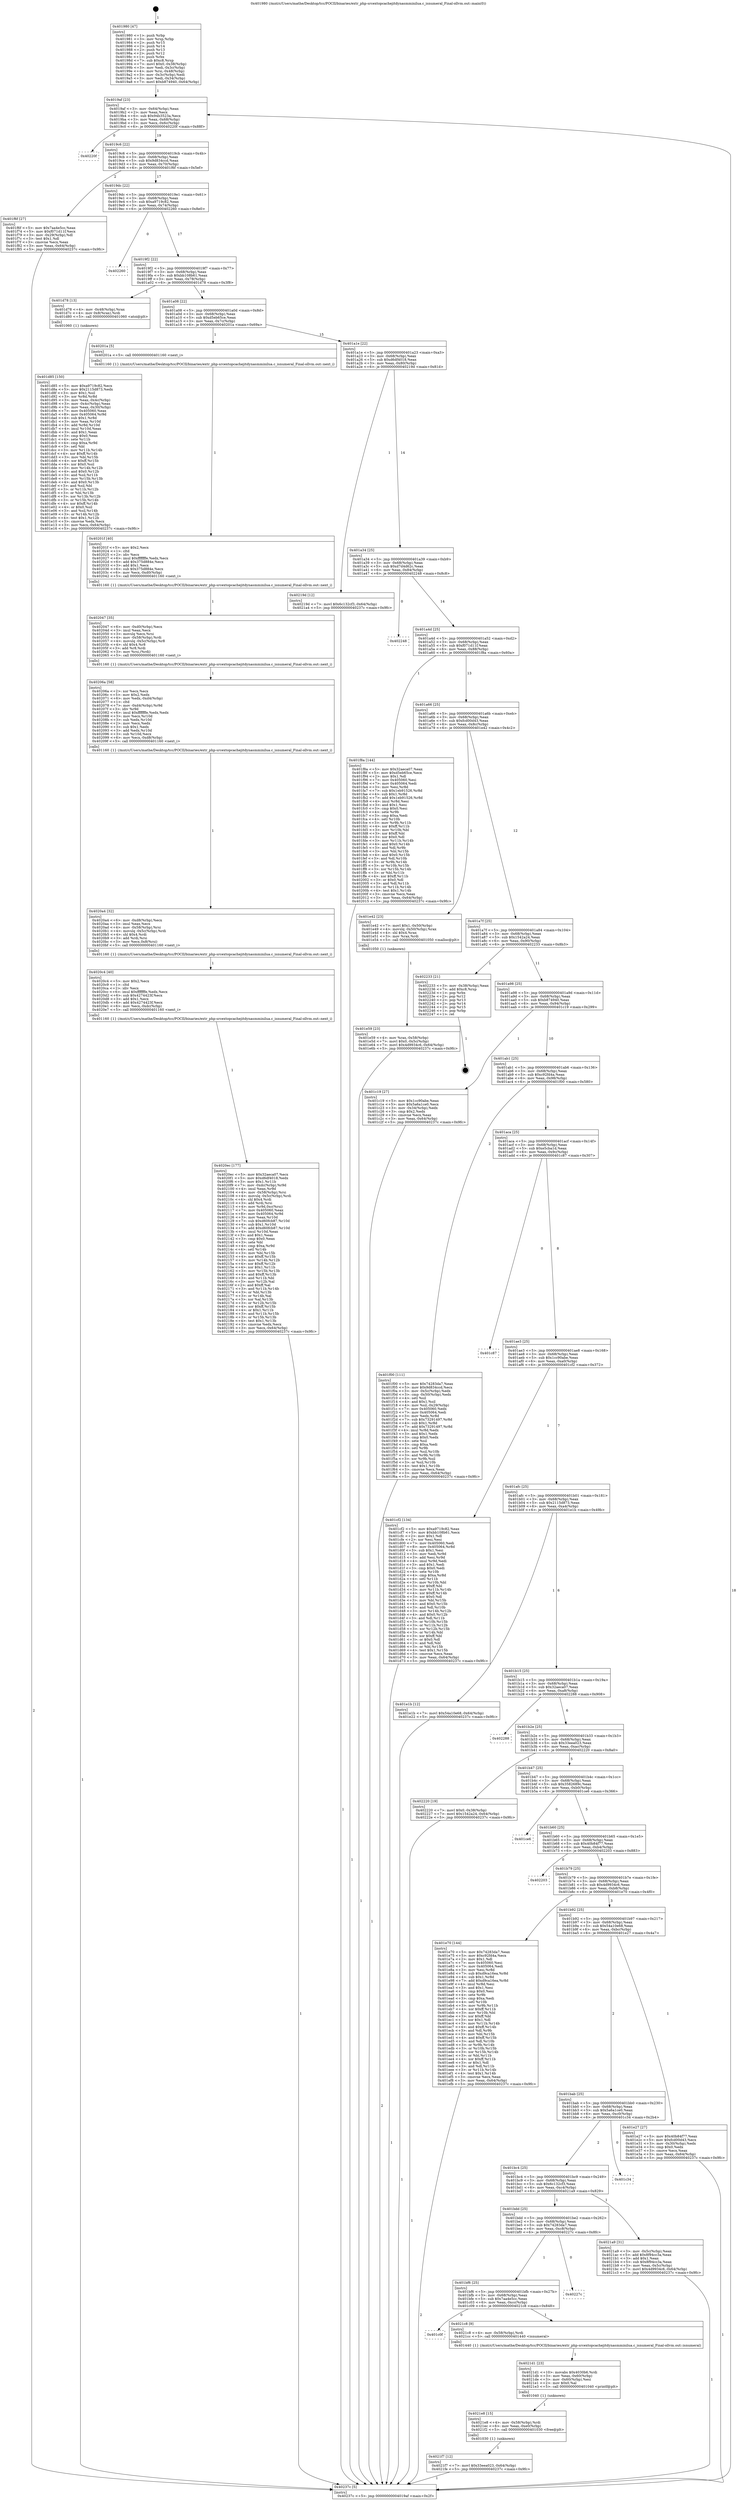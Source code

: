 digraph "0x401980" {
  label = "0x401980 (/mnt/c/Users/mathe/Desktop/tcc/POCII/binaries/extr_php-srcextopcachejitdynasmminilua.c_isnumeral_Final-ollvm.out::main(0))"
  labelloc = "t"
  node[shape=record]

  Entry [label="",width=0.3,height=0.3,shape=circle,fillcolor=black,style=filled]
  "0x4019af" [label="{
     0x4019af [23]\l
     | [instrs]\l
     &nbsp;&nbsp;0x4019af \<+3\>: mov -0x64(%rbp),%eax\l
     &nbsp;&nbsp;0x4019b2 \<+2\>: mov %eax,%ecx\l
     &nbsp;&nbsp;0x4019b4 \<+6\>: sub $0x94b3523a,%ecx\l
     &nbsp;&nbsp;0x4019ba \<+3\>: mov %eax,-0x68(%rbp)\l
     &nbsp;&nbsp;0x4019bd \<+3\>: mov %ecx,-0x6c(%rbp)\l
     &nbsp;&nbsp;0x4019c0 \<+6\>: je 000000000040220f \<main+0x88f\>\l
  }"]
  "0x40220f" [label="{
     0x40220f\l
  }", style=dashed]
  "0x4019c6" [label="{
     0x4019c6 [22]\l
     | [instrs]\l
     &nbsp;&nbsp;0x4019c6 \<+5\>: jmp 00000000004019cb \<main+0x4b\>\l
     &nbsp;&nbsp;0x4019cb \<+3\>: mov -0x68(%rbp),%eax\l
     &nbsp;&nbsp;0x4019ce \<+5\>: sub $0x9d834ccd,%eax\l
     &nbsp;&nbsp;0x4019d3 \<+3\>: mov %eax,-0x70(%rbp)\l
     &nbsp;&nbsp;0x4019d6 \<+6\>: je 0000000000401f6f \<main+0x5ef\>\l
  }"]
  Exit [label="",width=0.3,height=0.3,shape=circle,fillcolor=black,style=filled,peripheries=2]
  "0x401f6f" [label="{
     0x401f6f [27]\l
     | [instrs]\l
     &nbsp;&nbsp;0x401f6f \<+5\>: mov $0x7aa4e5cc,%eax\l
     &nbsp;&nbsp;0x401f74 \<+5\>: mov $0xf071d11f,%ecx\l
     &nbsp;&nbsp;0x401f79 \<+3\>: mov -0x29(%rbp),%dl\l
     &nbsp;&nbsp;0x401f7c \<+3\>: test $0x1,%dl\l
     &nbsp;&nbsp;0x401f7f \<+3\>: cmovne %ecx,%eax\l
     &nbsp;&nbsp;0x401f82 \<+3\>: mov %eax,-0x64(%rbp)\l
     &nbsp;&nbsp;0x401f85 \<+5\>: jmp 000000000040237c \<main+0x9fc\>\l
  }"]
  "0x4019dc" [label="{
     0x4019dc [22]\l
     | [instrs]\l
     &nbsp;&nbsp;0x4019dc \<+5\>: jmp 00000000004019e1 \<main+0x61\>\l
     &nbsp;&nbsp;0x4019e1 \<+3\>: mov -0x68(%rbp),%eax\l
     &nbsp;&nbsp;0x4019e4 \<+5\>: sub $0xa9719c82,%eax\l
     &nbsp;&nbsp;0x4019e9 \<+3\>: mov %eax,-0x74(%rbp)\l
     &nbsp;&nbsp;0x4019ec \<+6\>: je 0000000000402260 \<main+0x8e0\>\l
  }"]
  "0x4021f7" [label="{
     0x4021f7 [12]\l
     | [instrs]\l
     &nbsp;&nbsp;0x4021f7 \<+7\>: movl $0x33eea023,-0x64(%rbp)\l
     &nbsp;&nbsp;0x4021fe \<+5\>: jmp 000000000040237c \<main+0x9fc\>\l
  }"]
  "0x402260" [label="{
     0x402260\l
  }", style=dashed]
  "0x4019f2" [label="{
     0x4019f2 [22]\l
     | [instrs]\l
     &nbsp;&nbsp;0x4019f2 \<+5\>: jmp 00000000004019f7 \<main+0x77\>\l
     &nbsp;&nbsp;0x4019f7 \<+3\>: mov -0x68(%rbp),%eax\l
     &nbsp;&nbsp;0x4019fa \<+5\>: sub $0xbb108b61,%eax\l
     &nbsp;&nbsp;0x4019ff \<+3\>: mov %eax,-0x78(%rbp)\l
     &nbsp;&nbsp;0x401a02 \<+6\>: je 0000000000401d78 \<main+0x3f8\>\l
  }"]
  "0x4021e8" [label="{
     0x4021e8 [15]\l
     | [instrs]\l
     &nbsp;&nbsp;0x4021e8 \<+4\>: mov -0x58(%rbp),%rdi\l
     &nbsp;&nbsp;0x4021ec \<+6\>: mov %eax,-0xe0(%rbp)\l
     &nbsp;&nbsp;0x4021f2 \<+5\>: call 0000000000401030 \<free@plt\>\l
     | [calls]\l
     &nbsp;&nbsp;0x401030 \{1\} (unknown)\l
  }"]
  "0x401d78" [label="{
     0x401d78 [13]\l
     | [instrs]\l
     &nbsp;&nbsp;0x401d78 \<+4\>: mov -0x48(%rbp),%rax\l
     &nbsp;&nbsp;0x401d7c \<+4\>: mov 0x8(%rax),%rdi\l
     &nbsp;&nbsp;0x401d80 \<+5\>: call 0000000000401060 \<atoi@plt\>\l
     | [calls]\l
     &nbsp;&nbsp;0x401060 \{1\} (unknown)\l
  }"]
  "0x401a08" [label="{
     0x401a08 [22]\l
     | [instrs]\l
     &nbsp;&nbsp;0x401a08 \<+5\>: jmp 0000000000401a0d \<main+0x8d\>\l
     &nbsp;&nbsp;0x401a0d \<+3\>: mov -0x68(%rbp),%eax\l
     &nbsp;&nbsp;0x401a10 \<+5\>: sub $0xd5eb65ce,%eax\l
     &nbsp;&nbsp;0x401a15 \<+3\>: mov %eax,-0x7c(%rbp)\l
     &nbsp;&nbsp;0x401a18 \<+6\>: je 000000000040201a \<main+0x69a\>\l
  }"]
  "0x4021d1" [label="{
     0x4021d1 [23]\l
     | [instrs]\l
     &nbsp;&nbsp;0x4021d1 \<+10\>: movabs $0x4030b6,%rdi\l
     &nbsp;&nbsp;0x4021db \<+3\>: mov %eax,-0x60(%rbp)\l
     &nbsp;&nbsp;0x4021de \<+3\>: mov -0x60(%rbp),%esi\l
     &nbsp;&nbsp;0x4021e1 \<+2\>: mov $0x0,%al\l
     &nbsp;&nbsp;0x4021e3 \<+5\>: call 0000000000401040 \<printf@plt\>\l
     | [calls]\l
     &nbsp;&nbsp;0x401040 \{1\} (unknown)\l
  }"]
  "0x40201a" [label="{
     0x40201a [5]\l
     | [instrs]\l
     &nbsp;&nbsp;0x40201a \<+5\>: call 0000000000401160 \<next_i\>\l
     | [calls]\l
     &nbsp;&nbsp;0x401160 \{1\} (/mnt/c/Users/mathe/Desktop/tcc/POCII/binaries/extr_php-srcextopcachejitdynasmminilua.c_isnumeral_Final-ollvm.out::next_i)\l
  }"]
  "0x401a1e" [label="{
     0x401a1e [22]\l
     | [instrs]\l
     &nbsp;&nbsp;0x401a1e \<+5\>: jmp 0000000000401a23 \<main+0xa3\>\l
     &nbsp;&nbsp;0x401a23 \<+3\>: mov -0x68(%rbp),%eax\l
     &nbsp;&nbsp;0x401a26 \<+5\>: sub $0xd6df4018,%eax\l
     &nbsp;&nbsp;0x401a2b \<+3\>: mov %eax,-0x80(%rbp)\l
     &nbsp;&nbsp;0x401a2e \<+6\>: je 000000000040219d \<main+0x81d\>\l
  }"]
  "0x401c0f" [label="{
     0x401c0f\l
  }", style=dashed]
  "0x40219d" [label="{
     0x40219d [12]\l
     | [instrs]\l
     &nbsp;&nbsp;0x40219d \<+7\>: movl $0x6c132cf3,-0x64(%rbp)\l
     &nbsp;&nbsp;0x4021a4 \<+5\>: jmp 000000000040237c \<main+0x9fc\>\l
  }"]
  "0x401a34" [label="{
     0x401a34 [25]\l
     | [instrs]\l
     &nbsp;&nbsp;0x401a34 \<+5\>: jmp 0000000000401a39 \<main+0xb9\>\l
     &nbsp;&nbsp;0x401a39 \<+3\>: mov -0x68(%rbp),%eax\l
     &nbsp;&nbsp;0x401a3c \<+5\>: sub $0xd7d4d62c,%eax\l
     &nbsp;&nbsp;0x401a41 \<+6\>: mov %eax,-0x84(%rbp)\l
     &nbsp;&nbsp;0x401a47 \<+6\>: je 0000000000402248 \<main+0x8c8\>\l
  }"]
  "0x4021c8" [label="{
     0x4021c8 [9]\l
     | [instrs]\l
     &nbsp;&nbsp;0x4021c8 \<+4\>: mov -0x58(%rbp),%rdi\l
     &nbsp;&nbsp;0x4021cc \<+5\>: call 0000000000401440 \<isnumeral\>\l
     | [calls]\l
     &nbsp;&nbsp;0x401440 \{1\} (/mnt/c/Users/mathe/Desktop/tcc/POCII/binaries/extr_php-srcextopcachejitdynasmminilua.c_isnumeral_Final-ollvm.out::isnumeral)\l
  }"]
  "0x402248" [label="{
     0x402248\l
  }", style=dashed]
  "0x401a4d" [label="{
     0x401a4d [25]\l
     | [instrs]\l
     &nbsp;&nbsp;0x401a4d \<+5\>: jmp 0000000000401a52 \<main+0xd2\>\l
     &nbsp;&nbsp;0x401a52 \<+3\>: mov -0x68(%rbp),%eax\l
     &nbsp;&nbsp;0x401a55 \<+5\>: sub $0xf071d11f,%eax\l
     &nbsp;&nbsp;0x401a5a \<+6\>: mov %eax,-0x88(%rbp)\l
     &nbsp;&nbsp;0x401a60 \<+6\>: je 0000000000401f8a \<main+0x60a\>\l
  }"]
  "0x401bf6" [label="{
     0x401bf6 [25]\l
     | [instrs]\l
     &nbsp;&nbsp;0x401bf6 \<+5\>: jmp 0000000000401bfb \<main+0x27b\>\l
     &nbsp;&nbsp;0x401bfb \<+3\>: mov -0x68(%rbp),%eax\l
     &nbsp;&nbsp;0x401bfe \<+5\>: sub $0x7aa4e5cc,%eax\l
     &nbsp;&nbsp;0x401c03 \<+6\>: mov %eax,-0xcc(%rbp)\l
     &nbsp;&nbsp;0x401c09 \<+6\>: je 00000000004021c8 \<main+0x848\>\l
  }"]
  "0x401f8a" [label="{
     0x401f8a [144]\l
     | [instrs]\l
     &nbsp;&nbsp;0x401f8a \<+5\>: mov $0x32aeca07,%eax\l
     &nbsp;&nbsp;0x401f8f \<+5\>: mov $0xd5eb65ce,%ecx\l
     &nbsp;&nbsp;0x401f94 \<+2\>: mov $0x1,%dl\l
     &nbsp;&nbsp;0x401f96 \<+7\>: mov 0x405060,%esi\l
     &nbsp;&nbsp;0x401f9d \<+7\>: mov 0x405064,%edi\l
     &nbsp;&nbsp;0x401fa4 \<+3\>: mov %esi,%r8d\l
     &nbsp;&nbsp;0x401fa7 \<+7\>: sub $0x1eb91526,%r8d\l
     &nbsp;&nbsp;0x401fae \<+4\>: sub $0x1,%r8d\l
     &nbsp;&nbsp;0x401fb2 \<+7\>: add $0x1eb91526,%r8d\l
     &nbsp;&nbsp;0x401fb9 \<+4\>: imul %r8d,%esi\l
     &nbsp;&nbsp;0x401fbd \<+3\>: and $0x1,%esi\l
     &nbsp;&nbsp;0x401fc0 \<+3\>: cmp $0x0,%esi\l
     &nbsp;&nbsp;0x401fc3 \<+4\>: sete %r9b\l
     &nbsp;&nbsp;0x401fc7 \<+3\>: cmp $0xa,%edi\l
     &nbsp;&nbsp;0x401fca \<+4\>: setl %r10b\l
     &nbsp;&nbsp;0x401fce \<+3\>: mov %r9b,%r11b\l
     &nbsp;&nbsp;0x401fd1 \<+4\>: xor $0xff,%r11b\l
     &nbsp;&nbsp;0x401fd5 \<+3\>: mov %r10b,%bl\l
     &nbsp;&nbsp;0x401fd8 \<+3\>: xor $0xff,%bl\l
     &nbsp;&nbsp;0x401fdb \<+3\>: xor $0x0,%dl\l
     &nbsp;&nbsp;0x401fde \<+3\>: mov %r11b,%r14b\l
     &nbsp;&nbsp;0x401fe1 \<+4\>: and $0x0,%r14b\l
     &nbsp;&nbsp;0x401fe5 \<+3\>: and %dl,%r9b\l
     &nbsp;&nbsp;0x401fe8 \<+3\>: mov %bl,%r15b\l
     &nbsp;&nbsp;0x401feb \<+4\>: and $0x0,%r15b\l
     &nbsp;&nbsp;0x401fef \<+3\>: and %dl,%r10b\l
     &nbsp;&nbsp;0x401ff2 \<+3\>: or %r9b,%r14b\l
     &nbsp;&nbsp;0x401ff5 \<+3\>: or %r10b,%r15b\l
     &nbsp;&nbsp;0x401ff8 \<+3\>: xor %r15b,%r14b\l
     &nbsp;&nbsp;0x401ffb \<+3\>: or %bl,%r11b\l
     &nbsp;&nbsp;0x401ffe \<+4\>: xor $0xff,%r11b\l
     &nbsp;&nbsp;0x402002 \<+3\>: or $0x0,%dl\l
     &nbsp;&nbsp;0x402005 \<+3\>: and %dl,%r11b\l
     &nbsp;&nbsp;0x402008 \<+3\>: or %r11b,%r14b\l
     &nbsp;&nbsp;0x40200b \<+4\>: test $0x1,%r14b\l
     &nbsp;&nbsp;0x40200f \<+3\>: cmovne %ecx,%eax\l
     &nbsp;&nbsp;0x402012 \<+3\>: mov %eax,-0x64(%rbp)\l
     &nbsp;&nbsp;0x402015 \<+5\>: jmp 000000000040237c \<main+0x9fc\>\l
  }"]
  "0x401a66" [label="{
     0x401a66 [25]\l
     | [instrs]\l
     &nbsp;&nbsp;0x401a66 \<+5\>: jmp 0000000000401a6b \<main+0xeb\>\l
     &nbsp;&nbsp;0x401a6b \<+3\>: mov -0x68(%rbp),%eax\l
     &nbsp;&nbsp;0x401a6e \<+5\>: sub $0xfcd00d43,%eax\l
     &nbsp;&nbsp;0x401a73 \<+6\>: mov %eax,-0x8c(%rbp)\l
     &nbsp;&nbsp;0x401a79 \<+6\>: je 0000000000401e42 \<main+0x4c2\>\l
  }"]
  "0x40227c" [label="{
     0x40227c\l
  }", style=dashed]
  "0x401e42" [label="{
     0x401e42 [23]\l
     | [instrs]\l
     &nbsp;&nbsp;0x401e42 \<+7\>: movl $0x1,-0x50(%rbp)\l
     &nbsp;&nbsp;0x401e49 \<+4\>: movslq -0x50(%rbp),%rax\l
     &nbsp;&nbsp;0x401e4d \<+4\>: shl $0x4,%rax\l
     &nbsp;&nbsp;0x401e51 \<+3\>: mov %rax,%rdi\l
     &nbsp;&nbsp;0x401e54 \<+5\>: call 0000000000401050 \<malloc@plt\>\l
     | [calls]\l
     &nbsp;&nbsp;0x401050 \{1\} (unknown)\l
  }"]
  "0x401a7f" [label="{
     0x401a7f [25]\l
     | [instrs]\l
     &nbsp;&nbsp;0x401a7f \<+5\>: jmp 0000000000401a84 \<main+0x104\>\l
     &nbsp;&nbsp;0x401a84 \<+3\>: mov -0x68(%rbp),%eax\l
     &nbsp;&nbsp;0x401a87 \<+5\>: sub $0x1542a24,%eax\l
     &nbsp;&nbsp;0x401a8c \<+6\>: mov %eax,-0x90(%rbp)\l
     &nbsp;&nbsp;0x401a92 \<+6\>: je 0000000000402233 \<main+0x8b3\>\l
  }"]
  "0x401bdd" [label="{
     0x401bdd [25]\l
     | [instrs]\l
     &nbsp;&nbsp;0x401bdd \<+5\>: jmp 0000000000401be2 \<main+0x262\>\l
     &nbsp;&nbsp;0x401be2 \<+3\>: mov -0x68(%rbp),%eax\l
     &nbsp;&nbsp;0x401be5 \<+5\>: sub $0x74283da7,%eax\l
     &nbsp;&nbsp;0x401bea \<+6\>: mov %eax,-0xc8(%rbp)\l
     &nbsp;&nbsp;0x401bf0 \<+6\>: je 000000000040227c \<main+0x8fc\>\l
  }"]
  "0x402233" [label="{
     0x402233 [21]\l
     | [instrs]\l
     &nbsp;&nbsp;0x402233 \<+3\>: mov -0x38(%rbp),%eax\l
     &nbsp;&nbsp;0x402236 \<+7\>: add $0xc8,%rsp\l
     &nbsp;&nbsp;0x40223d \<+1\>: pop %rbx\l
     &nbsp;&nbsp;0x40223e \<+2\>: pop %r12\l
     &nbsp;&nbsp;0x402240 \<+2\>: pop %r13\l
     &nbsp;&nbsp;0x402242 \<+2\>: pop %r14\l
     &nbsp;&nbsp;0x402244 \<+2\>: pop %r15\l
     &nbsp;&nbsp;0x402246 \<+1\>: pop %rbp\l
     &nbsp;&nbsp;0x402247 \<+1\>: ret\l
  }"]
  "0x401a98" [label="{
     0x401a98 [25]\l
     | [instrs]\l
     &nbsp;&nbsp;0x401a98 \<+5\>: jmp 0000000000401a9d \<main+0x11d\>\l
     &nbsp;&nbsp;0x401a9d \<+3\>: mov -0x68(%rbp),%eax\l
     &nbsp;&nbsp;0x401aa0 \<+5\>: sub $0xb874940,%eax\l
     &nbsp;&nbsp;0x401aa5 \<+6\>: mov %eax,-0x94(%rbp)\l
     &nbsp;&nbsp;0x401aab \<+6\>: je 0000000000401c19 \<main+0x299\>\l
  }"]
  "0x4021a9" [label="{
     0x4021a9 [31]\l
     | [instrs]\l
     &nbsp;&nbsp;0x4021a9 \<+3\>: mov -0x5c(%rbp),%eax\l
     &nbsp;&nbsp;0x4021ac \<+5\>: add $0x8f94cc3a,%eax\l
     &nbsp;&nbsp;0x4021b1 \<+3\>: add $0x1,%eax\l
     &nbsp;&nbsp;0x4021b4 \<+5\>: sub $0x8f94cc3a,%eax\l
     &nbsp;&nbsp;0x4021b9 \<+3\>: mov %eax,-0x5c(%rbp)\l
     &nbsp;&nbsp;0x4021bc \<+7\>: movl $0x4d9934c6,-0x64(%rbp)\l
     &nbsp;&nbsp;0x4021c3 \<+5\>: jmp 000000000040237c \<main+0x9fc\>\l
  }"]
  "0x401c19" [label="{
     0x401c19 [27]\l
     | [instrs]\l
     &nbsp;&nbsp;0x401c19 \<+5\>: mov $0x1cc90abe,%eax\l
     &nbsp;&nbsp;0x401c1e \<+5\>: mov $0x5a6a1ce0,%ecx\l
     &nbsp;&nbsp;0x401c23 \<+3\>: mov -0x34(%rbp),%edx\l
     &nbsp;&nbsp;0x401c26 \<+3\>: cmp $0x2,%edx\l
     &nbsp;&nbsp;0x401c29 \<+3\>: cmovne %ecx,%eax\l
     &nbsp;&nbsp;0x401c2c \<+3\>: mov %eax,-0x64(%rbp)\l
     &nbsp;&nbsp;0x401c2f \<+5\>: jmp 000000000040237c \<main+0x9fc\>\l
  }"]
  "0x401ab1" [label="{
     0x401ab1 [25]\l
     | [instrs]\l
     &nbsp;&nbsp;0x401ab1 \<+5\>: jmp 0000000000401ab6 \<main+0x136\>\l
     &nbsp;&nbsp;0x401ab6 \<+3\>: mov -0x68(%rbp),%eax\l
     &nbsp;&nbsp;0x401ab9 \<+5\>: sub $0xc92fd4a,%eax\l
     &nbsp;&nbsp;0x401abe \<+6\>: mov %eax,-0x98(%rbp)\l
     &nbsp;&nbsp;0x401ac4 \<+6\>: je 0000000000401f00 \<main+0x580\>\l
  }"]
  "0x40237c" [label="{
     0x40237c [5]\l
     | [instrs]\l
     &nbsp;&nbsp;0x40237c \<+5\>: jmp 00000000004019af \<main+0x2f\>\l
  }"]
  "0x401980" [label="{
     0x401980 [47]\l
     | [instrs]\l
     &nbsp;&nbsp;0x401980 \<+1\>: push %rbp\l
     &nbsp;&nbsp;0x401981 \<+3\>: mov %rsp,%rbp\l
     &nbsp;&nbsp;0x401984 \<+2\>: push %r15\l
     &nbsp;&nbsp;0x401986 \<+2\>: push %r14\l
     &nbsp;&nbsp;0x401988 \<+2\>: push %r13\l
     &nbsp;&nbsp;0x40198a \<+2\>: push %r12\l
     &nbsp;&nbsp;0x40198c \<+1\>: push %rbx\l
     &nbsp;&nbsp;0x40198d \<+7\>: sub $0xc8,%rsp\l
     &nbsp;&nbsp;0x401994 \<+7\>: movl $0x0,-0x38(%rbp)\l
     &nbsp;&nbsp;0x40199b \<+3\>: mov %edi,-0x3c(%rbp)\l
     &nbsp;&nbsp;0x40199e \<+4\>: mov %rsi,-0x48(%rbp)\l
     &nbsp;&nbsp;0x4019a2 \<+3\>: mov -0x3c(%rbp),%edi\l
     &nbsp;&nbsp;0x4019a5 \<+3\>: mov %edi,-0x34(%rbp)\l
     &nbsp;&nbsp;0x4019a8 \<+7\>: movl $0xb874940,-0x64(%rbp)\l
  }"]
  "0x401bc4" [label="{
     0x401bc4 [25]\l
     | [instrs]\l
     &nbsp;&nbsp;0x401bc4 \<+5\>: jmp 0000000000401bc9 \<main+0x249\>\l
     &nbsp;&nbsp;0x401bc9 \<+3\>: mov -0x68(%rbp),%eax\l
     &nbsp;&nbsp;0x401bcc \<+5\>: sub $0x6c132cf3,%eax\l
     &nbsp;&nbsp;0x401bd1 \<+6\>: mov %eax,-0xc4(%rbp)\l
     &nbsp;&nbsp;0x401bd7 \<+6\>: je 00000000004021a9 \<main+0x829\>\l
  }"]
  "0x401f00" [label="{
     0x401f00 [111]\l
     | [instrs]\l
     &nbsp;&nbsp;0x401f00 \<+5\>: mov $0x74283da7,%eax\l
     &nbsp;&nbsp;0x401f05 \<+5\>: mov $0x9d834ccd,%ecx\l
     &nbsp;&nbsp;0x401f0a \<+3\>: mov -0x5c(%rbp),%edx\l
     &nbsp;&nbsp;0x401f0d \<+3\>: cmp -0x50(%rbp),%edx\l
     &nbsp;&nbsp;0x401f10 \<+4\>: setl %sil\l
     &nbsp;&nbsp;0x401f14 \<+4\>: and $0x1,%sil\l
     &nbsp;&nbsp;0x401f18 \<+4\>: mov %sil,-0x29(%rbp)\l
     &nbsp;&nbsp;0x401f1c \<+7\>: mov 0x405060,%edx\l
     &nbsp;&nbsp;0x401f23 \<+7\>: mov 0x405064,%edi\l
     &nbsp;&nbsp;0x401f2a \<+3\>: mov %edx,%r8d\l
     &nbsp;&nbsp;0x401f2d \<+7\>: sub $0x73291497,%r8d\l
     &nbsp;&nbsp;0x401f34 \<+4\>: sub $0x1,%r8d\l
     &nbsp;&nbsp;0x401f38 \<+7\>: add $0x73291497,%r8d\l
     &nbsp;&nbsp;0x401f3f \<+4\>: imul %r8d,%edx\l
     &nbsp;&nbsp;0x401f43 \<+3\>: and $0x1,%edx\l
     &nbsp;&nbsp;0x401f46 \<+3\>: cmp $0x0,%edx\l
     &nbsp;&nbsp;0x401f49 \<+4\>: sete %sil\l
     &nbsp;&nbsp;0x401f4d \<+3\>: cmp $0xa,%edi\l
     &nbsp;&nbsp;0x401f50 \<+4\>: setl %r9b\l
     &nbsp;&nbsp;0x401f54 \<+3\>: mov %sil,%r10b\l
     &nbsp;&nbsp;0x401f57 \<+3\>: and %r9b,%r10b\l
     &nbsp;&nbsp;0x401f5a \<+3\>: xor %r9b,%sil\l
     &nbsp;&nbsp;0x401f5d \<+3\>: or %sil,%r10b\l
     &nbsp;&nbsp;0x401f60 \<+4\>: test $0x1,%r10b\l
     &nbsp;&nbsp;0x401f64 \<+3\>: cmovne %ecx,%eax\l
     &nbsp;&nbsp;0x401f67 \<+3\>: mov %eax,-0x64(%rbp)\l
     &nbsp;&nbsp;0x401f6a \<+5\>: jmp 000000000040237c \<main+0x9fc\>\l
  }"]
  "0x401aca" [label="{
     0x401aca [25]\l
     | [instrs]\l
     &nbsp;&nbsp;0x401aca \<+5\>: jmp 0000000000401acf \<main+0x14f\>\l
     &nbsp;&nbsp;0x401acf \<+3\>: mov -0x68(%rbp),%eax\l
     &nbsp;&nbsp;0x401ad2 \<+5\>: sub $0xe5cba1d,%eax\l
     &nbsp;&nbsp;0x401ad7 \<+6\>: mov %eax,-0x9c(%rbp)\l
     &nbsp;&nbsp;0x401add \<+6\>: je 0000000000401c87 \<main+0x307\>\l
  }"]
  "0x401c34" [label="{
     0x401c34\l
  }", style=dashed]
  "0x401c87" [label="{
     0x401c87\l
  }", style=dashed]
  "0x401ae3" [label="{
     0x401ae3 [25]\l
     | [instrs]\l
     &nbsp;&nbsp;0x401ae3 \<+5\>: jmp 0000000000401ae8 \<main+0x168\>\l
     &nbsp;&nbsp;0x401ae8 \<+3\>: mov -0x68(%rbp),%eax\l
     &nbsp;&nbsp;0x401aeb \<+5\>: sub $0x1cc90abe,%eax\l
     &nbsp;&nbsp;0x401af0 \<+6\>: mov %eax,-0xa0(%rbp)\l
     &nbsp;&nbsp;0x401af6 \<+6\>: je 0000000000401cf2 \<main+0x372\>\l
  }"]
  "0x4020ec" [label="{
     0x4020ec [177]\l
     | [instrs]\l
     &nbsp;&nbsp;0x4020ec \<+5\>: mov $0x32aeca07,%ecx\l
     &nbsp;&nbsp;0x4020f1 \<+5\>: mov $0xd6df4018,%edx\l
     &nbsp;&nbsp;0x4020f6 \<+3\>: mov $0x1,%r11b\l
     &nbsp;&nbsp;0x4020f9 \<+7\>: mov -0xdc(%rbp),%r9d\l
     &nbsp;&nbsp;0x402100 \<+4\>: imul %eax,%r9d\l
     &nbsp;&nbsp;0x402104 \<+4\>: mov -0x58(%rbp),%rsi\l
     &nbsp;&nbsp;0x402108 \<+4\>: movslq -0x5c(%rbp),%rdi\l
     &nbsp;&nbsp;0x40210c \<+4\>: shl $0x4,%rdi\l
     &nbsp;&nbsp;0x402110 \<+3\>: add %rdi,%rsi\l
     &nbsp;&nbsp;0x402113 \<+4\>: mov %r9d,0xc(%rsi)\l
     &nbsp;&nbsp;0x402117 \<+7\>: mov 0x405060,%eax\l
     &nbsp;&nbsp;0x40211e \<+8\>: mov 0x405064,%r9d\l
     &nbsp;&nbsp;0x402126 \<+3\>: mov %eax,%r10d\l
     &nbsp;&nbsp;0x402129 \<+7\>: sub $0xd60fcb87,%r10d\l
     &nbsp;&nbsp;0x402130 \<+4\>: sub $0x1,%r10d\l
     &nbsp;&nbsp;0x402134 \<+7\>: add $0xd60fcb87,%r10d\l
     &nbsp;&nbsp;0x40213b \<+4\>: imul %r10d,%eax\l
     &nbsp;&nbsp;0x40213f \<+3\>: and $0x1,%eax\l
     &nbsp;&nbsp;0x402142 \<+3\>: cmp $0x0,%eax\l
     &nbsp;&nbsp;0x402145 \<+3\>: sete %bl\l
     &nbsp;&nbsp;0x402148 \<+4\>: cmp $0xa,%r9d\l
     &nbsp;&nbsp;0x40214c \<+4\>: setl %r14b\l
     &nbsp;&nbsp;0x402150 \<+3\>: mov %bl,%r15b\l
     &nbsp;&nbsp;0x402153 \<+4\>: xor $0xff,%r15b\l
     &nbsp;&nbsp;0x402157 \<+3\>: mov %r14b,%r12b\l
     &nbsp;&nbsp;0x40215a \<+4\>: xor $0xff,%r12b\l
     &nbsp;&nbsp;0x40215e \<+4\>: xor $0x1,%r11b\l
     &nbsp;&nbsp;0x402162 \<+3\>: mov %r15b,%r13b\l
     &nbsp;&nbsp;0x402165 \<+4\>: and $0xff,%r13b\l
     &nbsp;&nbsp;0x402169 \<+3\>: and %r11b,%bl\l
     &nbsp;&nbsp;0x40216c \<+3\>: mov %r12b,%al\l
     &nbsp;&nbsp;0x40216f \<+2\>: and $0xff,%al\l
     &nbsp;&nbsp;0x402171 \<+3\>: and %r11b,%r14b\l
     &nbsp;&nbsp;0x402174 \<+3\>: or %bl,%r13b\l
     &nbsp;&nbsp;0x402177 \<+3\>: or %r14b,%al\l
     &nbsp;&nbsp;0x40217a \<+3\>: xor %al,%r13b\l
     &nbsp;&nbsp;0x40217d \<+3\>: or %r12b,%r15b\l
     &nbsp;&nbsp;0x402180 \<+4\>: xor $0xff,%r15b\l
     &nbsp;&nbsp;0x402184 \<+4\>: or $0x1,%r11b\l
     &nbsp;&nbsp;0x402188 \<+3\>: and %r11b,%r15b\l
     &nbsp;&nbsp;0x40218b \<+3\>: or %r15b,%r13b\l
     &nbsp;&nbsp;0x40218e \<+4\>: test $0x1,%r13b\l
     &nbsp;&nbsp;0x402192 \<+3\>: cmovne %edx,%ecx\l
     &nbsp;&nbsp;0x402195 \<+3\>: mov %ecx,-0x64(%rbp)\l
     &nbsp;&nbsp;0x402198 \<+5\>: jmp 000000000040237c \<main+0x9fc\>\l
  }"]
  "0x401cf2" [label="{
     0x401cf2 [134]\l
     | [instrs]\l
     &nbsp;&nbsp;0x401cf2 \<+5\>: mov $0xa9719c82,%eax\l
     &nbsp;&nbsp;0x401cf7 \<+5\>: mov $0xbb108b61,%ecx\l
     &nbsp;&nbsp;0x401cfc \<+2\>: mov $0x1,%dl\l
     &nbsp;&nbsp;0x401cfe \<+2\>: xor %esi,%esi\l
     &nbsp;&nbsp;0x401d00 \<+7\>: mov 0x405060,%edi\l
     &nbsp;&nbsp;0x401d07 \<+8\>: mov 0x405064,%r8d\l
     &nbsp;&nbsp;0x401d0f \<+3\>: sub $0x1,%esi\l
     &nbsp;&nbsp;0x401d12 \<+3\>: mov %edi,%r9d\l
     &nbsp;&nbsp;0x401d15 \<+3\>: add %esi,%r9d\l
     &nbsp;&nbsp;0x401d18 \<+4\>: imul %r9d,%edi\l
     &nbsp;&nbsp;0x401d1c \<+3\>: and $0x1,%edi\l
     &nbsp;&nbsp;0x401d1f \<+3\>: cmp $0x0,%edi\l
     &nbsp;&nbsp;0x401d22 \<+4\>: sete %r10b\l
     &nbsp;&nbsp;0x401d26 \<+4\>: cmp $0xa,%r8d\l
     &nbsp;&nbsp;0x401d2a \<+4\>: setl %r11b\l
     &nbsp;&nbsp;0x401d2e \<+3\>: mov %r10b,%bl\l
     &nbsp;&nbsp;0x401d31 \<+3\>: xor $0xff,%bl\l
     &nbsp;&nbsp;0x401d34 \<+3\>: mov %r11b,%r14b\l
     &nbsp;&nbsp;0x401d37 \<+4\>: xor $0xff,%r14b\l
     &nbsp;&nbsp;0x401d3b \<+3\>: xor $0x0,%dl\l
     &nbsp;&nbsp;0x401d3e \<+3\>: mov %bl,%r15b\l
     &nbsp;&nbsp;0x401d41 \<+4\>: and $0x0,%r15b\l
     &nbsp;&nbsp;0x401d45 \<+3\>: and %dl,%r10b\l
     &nbsp;&nbsp;0x401d48 \<+3\>: mov %r14b,%r12b\l
     &nbsp;&nbsp;0x401d4b \<+4\>: and $0x0,%r12b\l
     &nbsp;&nbsp;0x401d4f \<+3\>: and %dl,%r11b\l
     &nbsp;&nbsp;0x401d52 \<+3\>: or %r10b,%r15b\l
     &nbsp;&nbsp;0x401d55 \<+3\>: or %r11b,%r12b\l
     &nbsp;&nbsp;0x401d58 \<+3\>: xor %r12b,%r15b\l
     &nbsp;&nbsp;0x401d5b \<+3\>: or %r14b,%bl\l
     &nbsp;&nbsp;0x401d5e \<+3\>: xor $0xff,%bl\l
     &nbsp;&nbsp;0x401d61 \<+3\>: or $0x0,%dl\l
     &nbsp;&nbsp;0x401d64 \<+2\>: and %dl,%bl\l
     &nbsp;&nbsp;0x401d66 \<+3\>: or %bl,%r15b\l
     &nbsp;&nbsp;0x401d69 \<+4\>: test $0x1,%r15b\l
     &nbsp;&nbsp;0x401d6d \<+3\>: cmovne %ecx,%eax\l
     &nbsp;&nbsp;0x401d70 \<+3\>: mov %eax,-0x64(%rbp)\l
     &nbsp;&nbsp;0x401d73 \<+5\>: jmp 000000000040237c \<main+0x9fc\>\l
  }"]
  "0x401afc" [label="{
     0x401afc [25]\l
     | [instrs]\l
     &nbsp;&nbsp;0x401afc \<+5\>: jmp 0000000000401b01 \<main+0x181\>\l
     &nbsp;&nbsp;0x401b01 \<+3\>: mov -0x68(%rbp),%eax\l
     &nbsp;&nbsp;0x401b04 \<+5\>: sub $0x2115d873,%eax\l
     &nbsp;&nbsp;0x401b09 \<+6\>: mov %eax,-0xa4(%rbp)\l
     &nbsp;&nbsp;0x401b0f \<+6\>: je 0000000000401e1b \<main+0x49b\>\l
  }"]
  "0x401d85" [label="{
     0x401d85 [150]\l
     | [instrs]\l
     &nbsp;&nbsp;0x401d85 \<+5\>: mov $0xa9719c82,%ecx\l
     &nbsp;&nbsp;0x401d8a \<+5\>: mov $0x2115d873,%edx\l
     &nbsp;&nbsp;0x401d8f \<+3\>: mov $0x1,%sil\l
     &nbsp;&nbsp;0x401d92 \<+3\>: xor %r8d,%r8d\l
     &nbsp;&nbsp;0x401d95 \<+3\>: mov %eax,-0x4c(%rbp)\l
     &nbsp;&nbsp;0x401d98 \<+3\>: mov -0x4c(%rbp),%eax\l
     &nbsp;&nbsp;0x401d9b \<+3\>: mov %eax,-0x30(%rbp)\l
     &nbsp;&nbsp;0x401d9e \<+7\>: mov 0x405060,%eax\l
     &nbsp;&nbsp;0x401da5 \<+8\>: mov 0x405064,%r9d\l
     &nbsp;&nbsp;0x401dad \<+4\>: sub $0x1,%r8d\l
     &nbsp;&nbsp;0x401db1 \<+3\>: mov %eax,%r10d\l
     &nbsp;&nbsp;0x401db4 \<+3\>: add %r8d,%r10d\l
     &nbsp;&nbsp;0x401db7 \<+4\>: imul %r10d,%eax\l
     &nbsp;&nbsp;0x401dbb \<+3\>: and $0x1,%eax\l
     &nbsp;&nbsp;0x401dbe \<+3\>: cmp $0x0,%eax\l
     &nbsp;&nbsp;0x401dc1 \<+4\>: sete %r11b\l
     &nbsp;&nbsp;0x401dc5 \<+4\>: cmp $0xa,%r9d\l
     &nbsp;&nbsp;0x401dc9 \<+3\>: setl %bl\l
     &nbsp;&nbsp;0x401dcc \<+3\>: mov %r11b,%r14b\l
     &nbsp;&nbsp;0x401dcf \<+4\>: xor $0xff,%r14b\l
     &nbsp;&nbsp;0x401dd3 \<+3\>: mov %bl,%r15b\l
     &nbsp;&nbsp;0x401dd6 \<+4\>: xor $0xff,%r15b\l
     &nbsp;&nbsp;0x401dda \<+4\>: xor $0x0,%sil\l
     &nbsp;&nbsp;0x401dde \<+3\>: mov %r14b,%r12b\l
     &nbsp;&nbsp;0x401de1 \<+4\>: and $0x0,%r12b\l
     &nbsp;&nbsp;0x401de5 \<+3\>: and %sil,%r11b\l
     &nbsp;&nbsp;0x401de8 \<+3\>: mov %r15b,%r13b\l
     &nbsp;&nbsp;0x401deb \<+4\>: and $0x0,%r13b\l
     &nbsp;&nbsp;0x401def \<+3\>: and %sil,%bl\l
     &nbsp;&nbsp;0x401df2 \<+3\>: or %r11b,%r12b\l
     &nbsp;&nbsp;0x401df5 \<+3\>: or %bl,%r13b\l
     &nbsp;&nbsp;0x401df8 \<+3\>: xor %r13b,%r12b\l
     &nbsp;&nbsp;0x401dfb \<+3\>: or %r15b,%r14b\l
     &nbsp;&nbsp;0x401dfe \<+4\>: xor $0xff,%r14b\l
     &nbsp;&nbsp;0x401e02 \<+4\>: or $0x0,%sil\l
     &nbsp;&nbsp;0x401e06 \<+3\>: and %sil,%r14b\l
     &nbsp;&nbsp;0x401e09 \<+3\>: or %r14b,%r12b\l
     &nbsp;&nbsp;0x401e0c \<+4\>: test $0x1,%r12b\l
     &nbsp;&nbsp;0x401e10 \<+3\>: cmovne %edx,%ecx\l
     &nbsp;&nbsp;0x401e13 \<+3\>: mov %ecx,-0x64(%rbp)\l
     &nbsp;&nbsp;0x401e16 \<+5\>: jmp 000000000040237c \<main+0x9fc\>\l
  }"]
  "0x4020c4" [label="{
     0x4020c4 [40]\l
     | [instrs]\l
     &nbsp;&nbsp;0x4020c4 \<+5\>: mov $0x2,%ecx\l
     &nbsp;&nbsp;0x4020c9 \<+1\>: cltd\l
     &nbsp;&nbsp;0x4020ca \<+2\>: idiv %ecx\l
     &nbsp;&nbsp;0x4020cc \<+6\>: imul $0xfffffffe,%edx,%ecx\l
     &nbsp;&nbsp;0x4020d2 \<+6\>: sub $0x4274423f,%ecx\l
     &nbsp;&nbsp;0x4020d8 \<+3\>: add $0x1,%ecx\l
     &nbsp;&nbsp;0x4020db \<+6\>: add $0x4274423f,%ecx\l
     &nbsp;&nbsp;0x4020e1 \<+6\>: mov %ecx,-0xdc(%rbp)\l
     &nbsp;&nbsp;0x4020e7 \<+5\>: call 0000000000401160 \<next_i\>\l
     | [calls]\l
     &nbsp;&nbsp;0x401160 \{1\} (/mnt/c/Users/mathe/Desktop/tcc/POCII/binaries/extr_php-srcextopcachejitdynasmminilua.c_isnumeral_Final-ollvm.out::next_i)\l
  }"]
  "0x401e1b" [label="{
     0x401e1b [12]\l
     | [instrs]\l
     &nbsp;&nbsp;0x401e1b \<+7\>: movl $0x54a10e68,-0x64(%rbp)\l
     &nbsp;&nbsp;0x401e22 \<+5\>: jmp 000000000040237c \<main+0x9fc\>\l
  }"]
  "0x401b15" [label="{
     0x401b15 [25]\l
     | [instrs]\l
     &nbsp;&nbsp;0x401b15 \<+5\>: jmp 0000000000401b1a \<main+0x19a\>\l
     &nbsp;&nbsp;0x401b1a \<+3\>: mov -0x68(%rbp),%eax\l
     &nbsp;&nbsp;0x401b1d \<+5\>: sub $0x32aeca07,%eax\l
     &nbsp;&nbsp;0x401b22 \<+6\>: mov %eax,-0xa8(%rbp)\l
     &nbsp;&nbsp;0x401b28 \<+6\>: je 0000000000402288 \<main+0x908\>\l
  }"]
  "0x4020a4" [label="{
     0x4020a4 [32]\l
     | [instrs]\l
     &nbsp;&nbsp;0x4020a4 \<+6\>: mov -0xd8(%rbp),%ecx\l
     &nbsp;&nbsp;0x4020aa \<+3\>: imul %eax,%ecx\l
     &nbsp;&nbsp;0x4020ad \<+4\>: mov -0x58(%rbp),%rsi\l
     &nbsp;&nbsp;0x4020b1 \<+4\>: movslq -0x5c(%rbp),%rdi\l
     &nbsp;&nbsp;0x4020b5 \<+4\>: shl $0x4,%rdi\l
     &nbsp;&nbsp;0x4020b9 \<+3\>: add %rdi,%rsi\l
     &nbsp;&nbsp;0x4020bc \<+3\>: mov %ecx,0x8(%rsi)\l
     &nbsp;&nbsp;0x4020bf \<+5\>: call 0000000000401160 \<next_i\>\l
     | [calls]\l
     &nbsp;&nbsp;0x401160 \{1\} (/mnt/c/Users/mathe/Desktop/tcc/POCII/binaries/extr_php-srcextopcachejitdynasmminilua.c_isnumeral_Final-ollvm.out::next_i)\l
  }"]
  "0x402288" [label="{
     0x402288\l
  }", style=dashed]
  "0x401b2e" [label="{
     0x401b2e [25]\l
     | [instrs]\l
     &nbsp;&nbsp;0x401b2e \<+5\>: jmp 0000000000401b33 \<main+0x1b3\>\l
     &nbsp;&nbsp;0x401b33 \<+3\>: mov -0x68(%rbp),%eax\l
     &nbsp;&nbsp;0x401b36 \<+5\>: sub $0x33eea023,%eax\l
     &nbsp;&nbsp;0x401b3b \<+6\>: mov %eax,-0xac(%rbp)\l
     &nbsp;&nbsp;0x401b41 \<+6\>: je 0000000000402220 \<main+0x8a0\>\l
  }"]
  "0x40206a" [label="{
     0x40206a [58]\l
     | [instrs]\l
     &nbsp;&nbsp;0x40206a \<+2\>: xor %ecx,%ecx\l
     &nbsp;&nbsp;0x40206c \<+5\>: mov $0x2,%edx\l
     &nbsp;&nbsp;0x402071 \<+6\>: mov %edx,-0xd4(%rbp)\l
     &nbsp;&nbsp;0x402077 \<+1\>: cltd\l
     &nbsp;&nbsp;0x402078 \<+7\>: mov -0xd4(%rbp),%r9d\l
     &nbsp;&nbsp;0x40207f \<+3\>: idiv %r9d\l
     &nbsp;&nbsp;0x402082 \<+6\>: imul $0xfffffffe,%edx,%edx\l
     &nbsp;&nbsp;0x402088 \<+3\>: mov %ecx,%r10d\l
     &nbsp;&nbsp;0x40208b \<+3\>: sub %edx,%r10d\l
     &nbsp;&nbsp;0x40208e \<+2\>: mov %ecx,%edx\l
     &nbsp;&nbsp;0x402090 \<+3\>: sub $0x1,%edx\l
     &nbsp;&nbsp;0x402093 \<+3\>: add %edx,%r10d\l
     &nbsp;&nbsp;0x402096 \<+3\>: sub %r10d,%ecx\l
     &nbsp;&nbsp;0x402099 \<+6\>: mov %ecx,-0xd8(%rbp)\l
     &nbsp;&nbsp;0x40209f \<+5\>: call 0000000000401160 \<next_i\>\l
     | [calls]\l
     &nbsp;&nbsp;0x401160 \{1\} (/mnt/c/Users/mathe/Desktop/tcc/POCII/binaries/extr_php-srcextopcachejitdynasmminilua.c_isnumeral_Final-ollvm.out::next_i)\l
  }"]
  "0x402220" [label="{
     0x402220 [19]\l
     | [instrs]\l
     &nbsp;&nbsp;0x402220 \<+7\>: movl $0x0,-0x38(%rbp)\l
     &nbsp;&nbsp;0x402227 \<+7\>: movl $0x1542a24,-0x64(%rbp)\l
     &nbsp;&nbsp;0x40222e \<+5\>: jmp 000000000040237c \<main+0x9fc\>\l
  }"]
  "0x401b47" [label="{
     0x401b47 [25]\l
     | [instrs]\l
     &nbsp;&nbsp;0x401b47 \<+5\>: jmp 0000000000401b4c \<main+0x1cc\>\l
     &nbsp;&nbsp;0x401b4c \<+3\>: mov -0x68(%rbp),%eax\l
     &nbsp;&nbsp;0x401b4f \<+5\>: sub $0x3582689c,%eax\l
     &nbsp;&nbsp;0x401b54 \<+6\>: mov %eax,-0xb0(%rbp)\l
     &nbsp;&nbsp;0x401b5a \<+6\>: je 0000000000401ce6 \<main+0x366\>\l
  }"]
  "0x402047" [label="{
     0x402047 [35]\l
     | [instrs]\l
     &nbsp;&nbsp;0x402047 \<+6\>: mov -0xd0(%rbp),%ecx\l
     &nbsp;&nbsp;0x40204d \<+3\>: imul %eax,%ecx\l
     &nbsp;&nbsp;0x402050 \<+3\>: movslq %ecx,%rsi\l
     &nbsp;&nbsp;0x402053 \<+4\>: mov -0x58(%rbp),%rdi\l
     &nbsp;&nbsp;0x402057 \<+4\>: movslq -0x5c(%rbp),%r8\l
     &nbsp;&nbsp;0x40205b \<+4\>: shl $0x4,%r8\l
     &nbsp;&nbsp;0x40205f \<+3\>: add %r8,%rdi\l
     &nbsp;&nbsp;0x402062 \<+3\>: mov %rsi,(%rdi)\l
     &nbsp;&nbsp;0x402065 \<+5\>: call 0000000000401160 \<next_i\>\l
     | [calls]\l
     &nbsp;&nbsp;0x401160 \{1\} (/mnt/c/Users/mathe/Desktop/tcc/POCII/binaries/extr_php-srcextopcachejitdynasmminilua.c_isnumeral_Final-ollvm.out::next_i)\l
  }"]
  "0x401ce6" [label="{
     0x401ce6\l
  }", style=dashed]
  "0x401b60" [label="{
     0x401b60 [25]\l
     | [instrs]\l
     &nbsp;&nbsp;0x401b60 \<+5\>: jmp 0000000000401b65 \<main+0x1e5\>\l
     &nbsp;&nbsp;0x401b65 \<+3\>: mov -0x68(%rbp),%eax\l
     &nbsp;&nbsp;0x401b68 \<+5\>: sub $0x40b84f77,%eax\l
     &nbsp;&nbsp;0x401b6d \<+6\>: mov %eax,-0xb4(%rbp)\l
     &nbsp;&nbsp;0x401b73 \<+6\>: je 0000000000402203 \<main+0x883\>\l
  }"]
  "0x40201f" [label="{
     0x40201f [40]\l
     | [instrs]\l
     &nbsp;&nbsp;0x40201f \<+5\>: mov $0x2,%ecx\l
     &nbsp;&nbsp;0x402024 \<+1\>: cltd\l
     &nbsp;&nbsp;0x402025 \<+2\>: idiv %ecx\l
     &nbsp;&nbsp;0x402027 \<+6\>: imul $0xfffffffe,%edx,%ecx\l
     &nbsp;&nbsp;0x40202d \<+6\>: add $0x375d884e,%ecx\l
     &nbsp;&nbsp;0x402033 \<+3\>: add $0x1,%ecx\l
     &nbsp;&nbsp;0x402036 \<+6\>: sub $0x375d884e,%ecx\l
     &nbsp;&nbsp;0x40203c \<+6\>: mov %ecx,-0xd0(%rbp)\l
     &nbsp;&nbsp;0x402042 \<+5\>: call 0000000000401160 \<next_i\>\l
     | [calls]\l
     &nbsp;&nbsp;0x401160 \{1\} (/mnt/c/Users/mathe/Desktop/tcc/POCII/binaries/extr_php-srcextopcachejitdynasmminilua.c_isnumeral_Final-ollvm.out::next_i)\l
  }"]
  "0x402203" [label="{
     0x402203\l
  }", style=dashed]
  "0x401b79" [label="{
     0x401b79 [25]\l
     | [instrs]\l
     &nbsp;&nbsp;0x401b79 \<+5\>: jmp 0000000000401b7e \<main+0x1fe\>\l
     &nbsp;&nbsp;0x401b7e \<+3\>: mov -0x68(%rbp),%eax\l
     &nbsp;&nbsp;0x401b81 \<+5\>: sub $0x4d9934c6,%eax\l
     &nbsp;&nbsp;0x401b86 \<+6\>: mov %eax,-0xb8(%rbp)\l
     &nbsp;&nbsp;0x401b8c \<+6\>: je 0000000000401e70 \<main+0x4f0\>\l
  }"]
  "0x401e59" [label="{
     0x401e59 [23]\l
     | [instrs]\l
     &nbsp;&nbsp;0x401e59 \<+4\>: mov %rax,-0x58(%rbp)\l
     &nbsp;&nbsp;0x401e5d \<+7\>: movl $0x0,-0x5c(%rbp)\l
     &nbsp;&nbsp;0x401e64 \<+7\>: movl $0x4d9934c6,-0x64(%rbp)\l
     &nbsp;&nbsp;0x401e6b \<+5\>: jmp 000000000040237c \<main+0x9fc\>\l
  }"]
  "0x401e70" [label="{
     0x401e70 [144]\l
     | [instrs]\l
     &nbsp;&nbsp;0x401e70 \<+5\>: mov $0x74283da7,%eax\l
     &nbsp;&nbsp;0x401e75 \<+5\>: mov $0xc92fd4a,%ecx\l
     &nbsp;&nbsp;0x401e7a \<+2\>: mov $0x1,%dl\l
     &nbsp;&nbsp;0x401e7c \<+7\>: mov 0x405060,%esi\l
     &nbsp;&nbsp;0x401e83 \<+7\>: mov 0x405064,%edi\l
     &nbsp;&nbsp;0x401e8a \<+3\>: mov %esi,%r8d\l
     &nbsp;&nbsp;0x401e8d \<+7\>: sub $0xd9ca16ea,%r8d\l
     &nbsp;&nbsp;0x401e94 \<+4\>: sub $0x1,%r8d\l
     &nbsp;&nbsp;0x401e98 \<+7\>: add $0xd9ca16ea,%r8d\l
     &nbsp;&nbsp;0x401e9f \<+4\>: imul %r8d,%esi\l
     &nbsp;&nbsp;0x401ea3 \<+3\>: and $0x1,%esi\l
     &nbsp;&nbsp;0x401ea6 \<+3\>: cmp $0x0,%esi\l
     &nbsp;&nbsp;0x401ea9 \<+4\>: sete %r9b\l
     &nbsp;&nbsp;0x401ead \<+3\>: cmp $0xa,%edi\l
     &nbsp;&nbsp;0x401eb0 \<+4\>: setl %r10b\l
     &nbsp;&nbsp;0x401eb4 \<+3\>: mov %r9b,%r11b\l
     &nbsp;&nbsp;0x401eb7 \<+4\>: xor $0xff,%r11b\l
     &nbsp;&nbsp;0x401ebb \<+3\>: mov %r10b,%bl\l
     &nbsp;&nbsp;0x401ebe \<+3\>: xor $0xff,%bl\l
     &nbsp;&nbsp;0x401ec1 \<+3\>: xor $0x1,%dl\l
     &nbsp;&nbsp;0x401ec4 \<+3\>: mov %r11b,%r14b\l
     &nbsp;&nbsp;0x401ec7 \<+4\>: and $0xff,%r14b\l
     &nbsp;&nbsp;0x401ecb \<+3\>: and %dl,%r9b\l
     &nbsp;&nbsp;0x401ece \<+3\>: mov %bl,%r15b\l
     &nbsp;&nbsp;0x401ed1 \<+4\>: and $0xff,%r15b\l
     &nbsp;&nbsp;0x401ed5 \<+3\>: and %dl,%r10b\l
     &nbsp;&nbsp;0x401ed8 \<+3\>: or %r9b,%r14b\l
     &nbsp;&nbsp;0x401edb \<+3\>: or %r10b,%r15b\l
     &nbsp;&nbsp;0x401ede \<+3\>: xor %r15b,%r14b\l
     &nbsp;&nbsp;0x401ee1 \<+3\>: or %bl,%r11b\l
     &nbsp;&nbsp;0x401ee4 \<+4\>: xor $0xff,%r11b\l
     &nbsp;&nbsp;0x401ee8 \<+3\>: or $0x1,%dl\l
     &nbsp;&nbsp;0x401eeb \<+3\>: and %dl,%r11b\l
     &nbsp;&nbsp;0x401eee \<+3\>: or %r11b,%r14b\l
     &nbsp;&nbsp;0x401ef1 \<+4\>: test $0x1,%r14b\l
     &nbsp;&nbsp;0x401ef5 \<+3\>: cmovne %ecx,%eax\l
     &nbsp;&nbsp;0x401ef8 \<+3\>: mov %eax,-0x64(%rbp)\l
     &nbsp;&nbsp;0x401efb \<+5\>: jmp 000000000040237c \<main+0x9fc\>\l
  }"]
  "0x401b92" [label="{
     0x401b92 [25]\l
     | [instrs]\l
     &nbsp;&nbsp;0x401b92 \<+5\>: jmp 0000000000401b97 \<main+0x217\>\l
     &nbsp;&nbsp;0x401b97 \<+3\>: mov -0x68(%rbp),%eax\l
     &nbsp;&nbsp;0x401b9a \<+5\>: sub $0x54a10e68,%eax\l
     &nbsp;&nbsp;0x401b9f \<+6\>: mov %eax,-0xbc(%rbp)\l
     &nbsp;&nbsp;0x401ba5 \<+6\>: je 0000000000401e27 \<main+0x4a7\>\l
  }"]
  "0x401bab" [label="{
     0x401bab [25]\l
     | [instrs]\l
     &nbsp;&nbsp;0x401bab \<+5\>: jmp 0000000000401bb0 \<main+0x230\>\l
     &nbsp;&nbsp;0x401bb0 \<+3\>: mov -0x68(%rbp),%eax\l
     &nbsp;&nbsp;0x401bb3 \<+5\>: sub $0x5a6a1ce0,%eax\l
     &nbsp;&nbsp;0x401bb8 \<+6\>: mov %eax,-0xc0(%rbp)\l
     &nbsp;&nbsp;0x401bbe \<+6\>: je 0000000000401c34 \<main+0x2b4\>\l
  }"]
  "0x401e27" [label="{
     0x401e27 [27]\l
     | [instrs]\l
     &nbsp;&nbsp;0x401e27 \<+5\>: mov $0x40b84f77,%eax\l
     &nbsp;&nbsp;0x401e2c \<+5\>: mov $0xfcd00d43,%ecx\l
     &nbsp;&nbsp;0x401e31 \<+3\>: mov -0x30(%rbp),%edx\l
     &nbsp;&nbsp;0x401e34 \<+3\>: cmp $0x0,%edx\l
     &nbsp;&nbsp;0x401e37 \<+3\>: cmove %ecx,%eax\l
     &nbsp;&nbsp;0x401e3a \<+3\>: mov %eax,-0x64(%rbp)\l
     &nbsp;&nbsp;0x401e3d \<+5\>: jmp 000000000040237c \<main+0x9fc\>\l
  }"]
  Entry -> "0x401980" [label=" 1"]
  "0x4019af" -> "0x40220f" [label=" 0"]
  "0x4019af" -> "0x4019c6" [label=" 19"]
  "0x402233" -> Exit [label=" 1"]
  "0x4019c6" -> "0x401f6f" [label=" 2"]
  "0x4019c6" -> "0x4019dc" [label=" 17"]
  "0x402220" -> "0x40237c" [label=" 1"]
  "0x4019dc" -> "0x402260" [label=" 0"]
  "0x4019dc" -> "0x4019f2" [label=" 17"]
  "0x4021f7" -> "0x40237c" [label=" 1"]
  "0x4019f2" -> "0x401d78" [label=" 1"]
  "0x4019f2" -> "0x401a08" [label=" 16"]
  "0x4021e8" -> "0x4021f7" [label=" 1"]
  "0x401a08" -> "0x40201a" [label=" 1"]
  "0x401a08" -> "0x401a1e" [label=" 15"]
  "0x4021d1" -> "0x4021e8" [label=" 1"]
  "0x401a1e" -> "0x40219d" [label=" 1"]
  "0x401a1e" -> "0x401a34" [label=" 14"]
  "0x4021c8" -> "0x4021d1" [label=" 1"]
  "0x401a34" -> "0x402248" [label=" 0"]
  "0x401a34" -> "0x401a4d" [label=" 14"]
  "0x401bf6" -> "0x401c0f" [label=" 0"]
  "0x401a4d" -> "0x401f8a" [label=" 1"]
  "0x401a4d" -> "0x401a66" [label=" 13"]
  "0x401bf6" -> "0x4021c8" [label=" 1"]
  "0x401a66" -> "0x401e42" [label=" 1"]
  "0x401a66" -> "0x401a7f" [label=" 12"]
  "0x401bdd" -> "0x401bf6" [label=" 1"]
  "0x401a7f" -> "0x402233" [label=" 1"]
  "0x401a7f" -> "0x401a98" [label=" 11"]
  "0x401bdd" -> "0x40227c" [label=" 0"]
  "0x401a98" -> "0x401c19" [label=" 1"]
  "0x401a98" -> "0x401ab1" [label=" 10"]
  "0x401c19" -> "0x40237c" [label=" 1"]
  "0x401980" -> "0x4019af" [label=" 1"]
  "0x40237c" -> "0x4019af" [label=" 18"]
  "0x4021a9" -> "0x40237c" [label=" 1"]
  "0x401ab1" -> "0x401f00" [label=" 2"]
  "0x401ab1" -> "0x401aca" [label=" 8"]
  "0x401bc4" -> "0x4021a9" [label=" 1"]
  "0x401aca" -> "0x401c87" [label=" 0"]
  "0x401aca" -> "0x401ae3" [label=" 8"]
  "0x401bc4" -> "0x401bdd" [label=" 1"]
  "0x401ae3" -> "0x401cf2" [label=" 1"]
  "0x401ae3" -> "0x401afc" [label=" 7"]
  "0x401cf2" -> "0x40237c" [label=" 1"]
  "0x401d78" -> "0x401d85" [label=" 1"]
  "0x401d85" -> "0x40237c" [label=" 1"]
  "0x401bab" -> "0x401c34" [label=" 0"]
  "0x401afc" -> "0x401e1b" [label=" 1"]
  "0x401afc" -> "0x401b15" [label=" 6"]
  "0x401e1b" -> "0x40237c" [label=" 1"]
  "0x401bab" -> "0x401bc4" [label=" 2"]
  "0x401b15" -> "0x402288" [label=" 0"]
  "0x401b15" -> "0x401b2e" [label=" 6"]
  "0x40219d" -> "0x40237c" [label=" 1"]
  "0x401b2e" -> "0x402220" [label=" 1"]
  "0x401b2e" -> "0x401b47" [label=" 5"]
  "0x4020ec" -> "0x40237c" [label=" 1"]
  "0x401b47" -> "0x401ce6" [label=" 0"]
  "0x401b47" -> "0x401b60" [label=" 5"]
  "0x4020c4" -> "0x4020ec" [label=" 1"]
  "0x401b60" -> "0x402203" [label=" 0"]
  "0x401b60" -> "0x401b79" [label=" 5"]
  "0x4020a4" -> "0x4020c4" [label=" 1"]
  "0x401b79" -> "0x401e70" [label=" 2"]
  "0x401b79" -> "0x401b92" [label=" 3"]
  "0x40206a" -> "0x4020a4" [label=" 1"]
  "0x401b92" -> "0x401e27" [label=" 1"]
  "0x401b92" -> "0x401bab" [label=" 2"]
  "0x401e27" -> "0x40237c" [label=" 1"]
  "0x401e42" -> "0x401e59" [label=" 1"]
  "0x401e59" -> "0x40237c" [label=" 1"]
  "0x401e70" -> "0x40237c" [label=" 2"]
  "0x401f00" -> "0x40237c" [label=" 2"]
  "0x401f6f" -> "0x40237c" [label=" 2"]
  "0x401f8a" -> "0x40237c" [label=" 1"]
  "0x40201a" -> "0x40201f" [label=" 1"]
  "0x40201f" -> "0x402047" [label=" 1"]
  "0x402047" -> "0x40206a" [label=" 1"]
}
